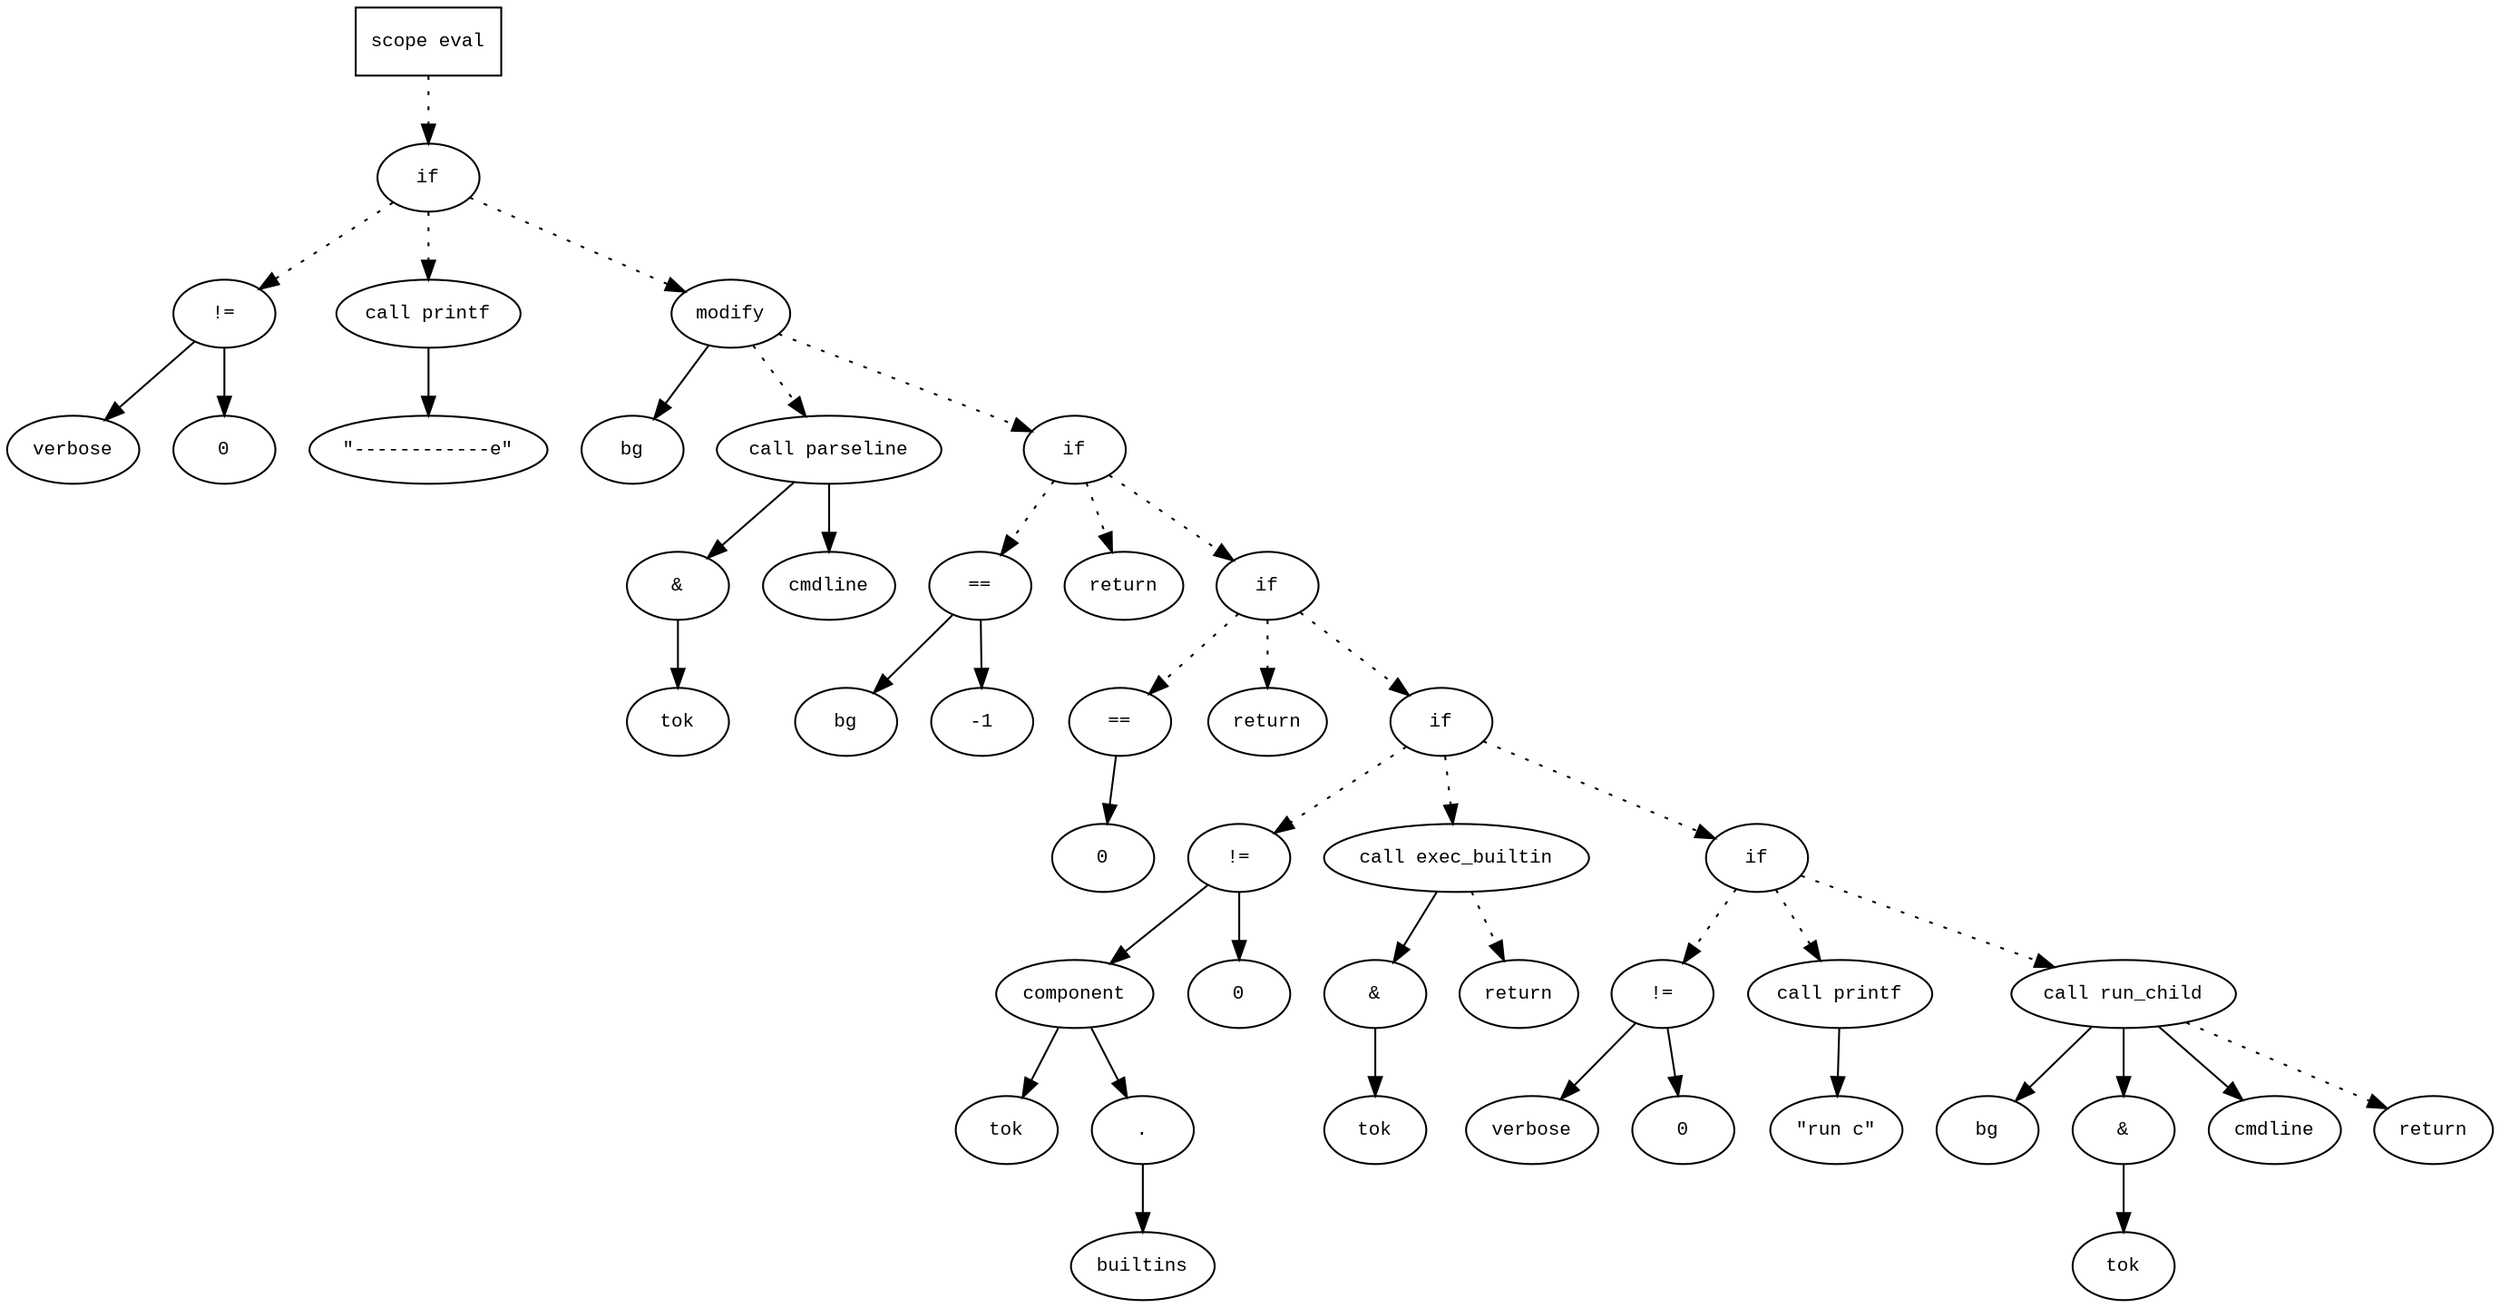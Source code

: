 digraph AST {
  graph [fontname="Times New Roman",fontsize=10];
  node  [fontname="Courier New",fontsize=10];
  edge  [fontname="Times New Roman",fontsize=10];

  node1 [label="scope eval",shape=box];
  node2 [label="if",shape=ellipse];
  node1 -> node2 [style=dotted];
  node3 [label="!=",shape=ellipse];
  node4 [label="verbose",shape=ellipse];
  node3 -> node4;
  node5 [label="0",shape=ellipse];
  node3 -> node5;
  node2 -> node3 [style=dotted];
  node6 [label="call printf",shape=ellipse];
  node7 [label="\"------------e\"",shape=ellipse];
  node6 -> node7;
  node2 -> node6 [style=dotted];
  node8 [label="modify",shape=ellipse];
  node9 [label="bg",shape=ellipse];
  node8 -> node9;
  node10 [label="call parseline",shape=ellipse];
  node11 [label="&",shape=ellipse];
  node10 -> node11;
  node12 [label="tok",shape=ellipse];
  node11 -> node12;
  node13 [label="cmdline",shape=ellipse];
  node10 -> node13;
  node8 -> node10 [style=dotted];
  node2 -> node8 [style=dotted];
  node14 [label="if",shape=ellipse];
  node8 -> node14 [style=dotted];
  node15 [label="==",shape=ellipse];
  node16 [label="bg",shape=ellipse];
  node15 -> node16;
  node17 [label="-1",shape=ellipse];
  node15 -> node17;
  node14 -> node15 [style=dotted];
  node18 [label="return",shape=ellipse];
  node14 -> node18 [style=dotted];
  node19 [label="if",shape=ellipse];
  node14 -> node19 [style=dotted];
  node20 [label="==",shape=ellipse];
  node21 [label="0",shape=ellipse];
  node20 -> node21;
  node19 -> node20 [style=dotted];
  node22 [label="return",shape=ellipse];
  node19 -> node22 [style=dotted];
  node23 [label="if",shape=ellipse];
  node19 -> node23 [style=dotted];
  node24 [label="!=",shape=ellipse];
  node25 [label="component",shape=ellipse];
  node24 -> node25;
  node26 [label="tok",shape=ellipse];
  node25 -> node26;
  node27 [label=".",shape=ellipse];
  node25 -> node27;
  node28 [label="builtins",shape=ellipse];
  node27 -> node28;
  node29 [label="0",shape=ellipse];
  node24 -> node29;
  node23 -> node24 [style=dotted];
  node30 [label="call exec_builtin",shape=ellipse];
  node31 [label="&",shape=ellipse];
  node30 -> node31;
  node32 [label="tok",shape=ellipse];
  node31 -> node32;
  node23 -> node30 [style=dotted];
  node33 [label="return",shape=ellipse];
  node30 -> node33 [style=dotted];
  node34 [label="if",shape=ellipse];
  node23 -> node34 [style=dotted];
  node35 [label="!=",shape=ellipse];
  node36 [label="verbose",shape=ellipse];
  node35 -> node36;
  node37 [label="0",shape=ellipse];
  node35 -> node37;
  node34 -> node35 [style=dotted];
  node38 [label="call printf",shape=ellipse];
  node39 [label="\"run c\"",shape=ellipse];
  node38 -> node39;
  node34 -> node38 [style=dotted];
  node40 [label="call run_child",shape=ellipse];
  node41 [label="bg",shape=ellipse];
  node40 -> node41;
  node42 [label="&",shape=ellipse];
  node40 -> node42;
  node43 [label="tok",shape=ellipse];
  node42 -> node43;
  node44 [label="cmdline",shape=ellipse];
  node40 -> node44;
  node34 -> node40 [style=dotted];
  node45 [label="return",shape=ellipse];
  node40 -> node45 [style=dotted];
} 